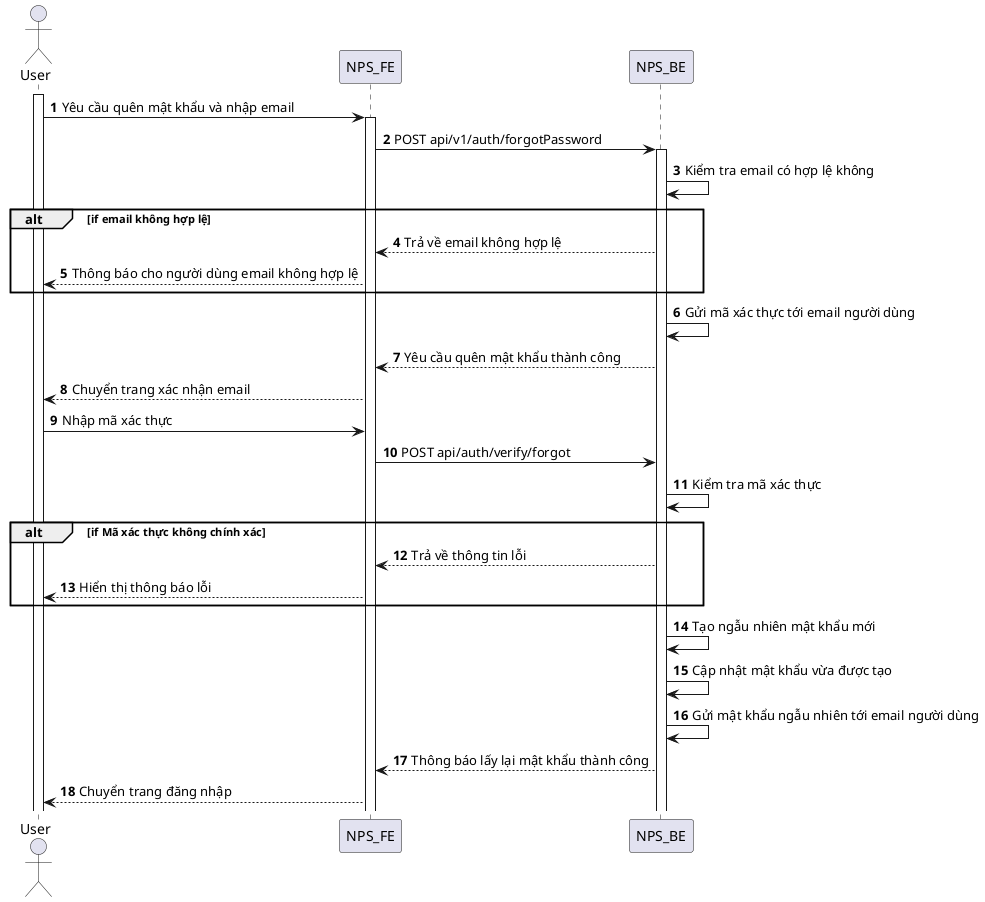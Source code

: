 @startuml
autonumber
actor User
activate User
User -> NPS_FE: Yêu cầu quên mật khẩu và nhập email
activate NPS_FE
NPS_FE -> NPS_BE: POST api/v1/auth/forgotPassword
activate NPS_BE
NPS_BE -> NPS_BE: Kiểm tra email có hợp lệ không
alt if email không hợp lệ
NPS_BE --> NPS_FE: Trả về email không hợp lệ
NPS_FE --> User: Thông báo cho người dùng email không hợp lệ
end
NPS_BE -> NPS_BE: Gửi mã xác thực tới email người dùng
NPS_BE --> NPS_FE: Yêu cầu quên mật khẩu thành công
NPS_FE --> User: Chuyển trang xác nhận email
User -> NPS_FE: Nhập mã xác thực
NPS_FE -> NPS_BE: POST api/auth/verify/forgot
NPS_BE -> NPS_BE: Kiểm tra mã xác thực
alt if Mã xác thực không chính xác
NPS_BE --> NPS_FE: Trả về thông tin lỗi
NPS_FE --> User: Hiển thị thông báo lỗi
end alt
NPS_BE -> NPS_BE: Tạo ngẫu nhiên mật khẩu mới
NPS_BE -> NPS_BE: Cập nhật mật khẩu vừa được tạo
NPS_BE -> NPS_BE: Gửi mật khẩu ngẫu nhiên tới email người dùng
NPS_BE --> NPS_FE: Thông báo lấy lại mật khẩu thành công
NPS_FE --> User: Chuyển trang đăng nhập
@enduml